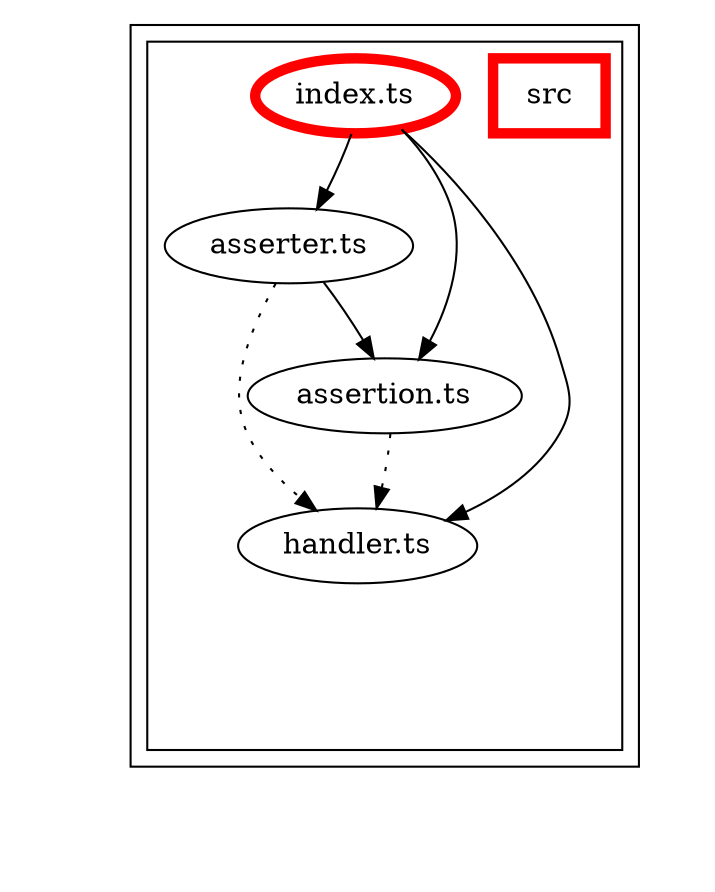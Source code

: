 digraph "dependency-graph-[object Object]" {
  compound = true;
  "dependency-graph-[object Object]" [
    style = "invis";
  ];
  "src/assertion.ts";
  "src/handler.ts";
  "src/asserter.ts";
  subgraph "cluster_src" {
    color = "#000000";
    label = "";
    "name_src" [
      penwidth = 5;
      shape = "rectangle";
      color = "#ff0000";
      label = "src";
    ];
    "exit_src" [
      style = "invis";
    ];
    subgraph "cluster_src" {
      color = "#000000";
      label = "";
      "name_src" [
        penwidth = 5;
        shape = "rectangle";
        color = "#ff0000";
        label = "src";
      ];
      "exit_src" [
        style = "invis";
      ];
      "src/asserter.ts" [
        label = "asserter.ts";
      ];
      "src/assertion.ts" [
        label = "assertion.ts";
      ];
      "src/handler.ts" [
        label = "handler.ts";
      ];
      "src/index.ts" [
        label = "index.ts";
        color = "#ff0000";
        penwidth = 5;
      ];
      "src/asserter.ts" -> "exit_src" [
        style = "invis";
      ];
      "src/assertion.ts" -> "exit_src" [
        style = "invis";
      ];
      "src/handler.ts" -> "exit_src" [
        style = "invis";
      ];
      "src/index.ts" -> "exit_src" [
        style = "invis";
      ];
    }
    "exit_src" -> "exit_src" [
      style = "invis";
    ];
    "exit_src" -> "exit_src" [
      style = "invis";
    ];
    "exit_src" -> "exit_src" [
      style = "invis";
    ];
    "exit_src" -> "exit_src" [
      style = "invis";
    ];
  }
  "exit_src" -> "dependency-graph-[object Object]" [
    style = "invis";
  ];
  "src/asserter.ts" -> "src/assertion.ts" [
    style = "invis";
  ];
  "src/asserter.ts" -> "src/assertion.ts" [
    style = "solid";
    ltail = "cluster_src/asserter.ts";
    lhead = "cluster_src/assertion.ts";
    color = "black";
  ];
  "src/asserter.ts" -> "src/handler.ts" [
    style = "invis";
  ];
  "src/asserter.ts" -> "src/handler.ts" [
    style = "dotted";
    ltail = "cluster_src/asserter.ts";
    lhead = "cluster_src/handler.ts";
    color = "black";
  ];
  "src/assertion.ts" -> "src/handler.ts" [
    style = "invis";
  ];
  "src/assertion.ts" -> "src/handler.ts" [
    style = "dotted";
    ltail = "cluster_src/assertion.ts";
    lhead = "cluster_src/handler.ts";
    color = "black";
  ];
  "src/index.ts" -> "src/asserter.ts" [
    style = "invis";
  ];
  "src/index.ts" -> "src/asserter.ts" [
    style = "solid";
    ltail = "cluster_src/index.ts";
    lhead = "cluster_src/asserter.ts";
    color = "black";
  ];
  "src/index.ts" -> "src/assertion.ts" [
    style = "invis";
  ];
  "src/index.ts" -> "src/assertion.ts" [
    style = "solid";
    ltail = "cluster_src/index.ts";
    lhead = "cluster_src/assertion.ts";
    color = "black";
  ];
  "src/index.ts" -> "src/handler.ts" [
    style = "invis";
  ];
  "src/index.ts" -> "src/handler.ts" [
    style = "solid";
    ltail = "cluster_src/index.ts";
    lhead = "cluster_src/handler.ts";
    color = "black";
  ];
}